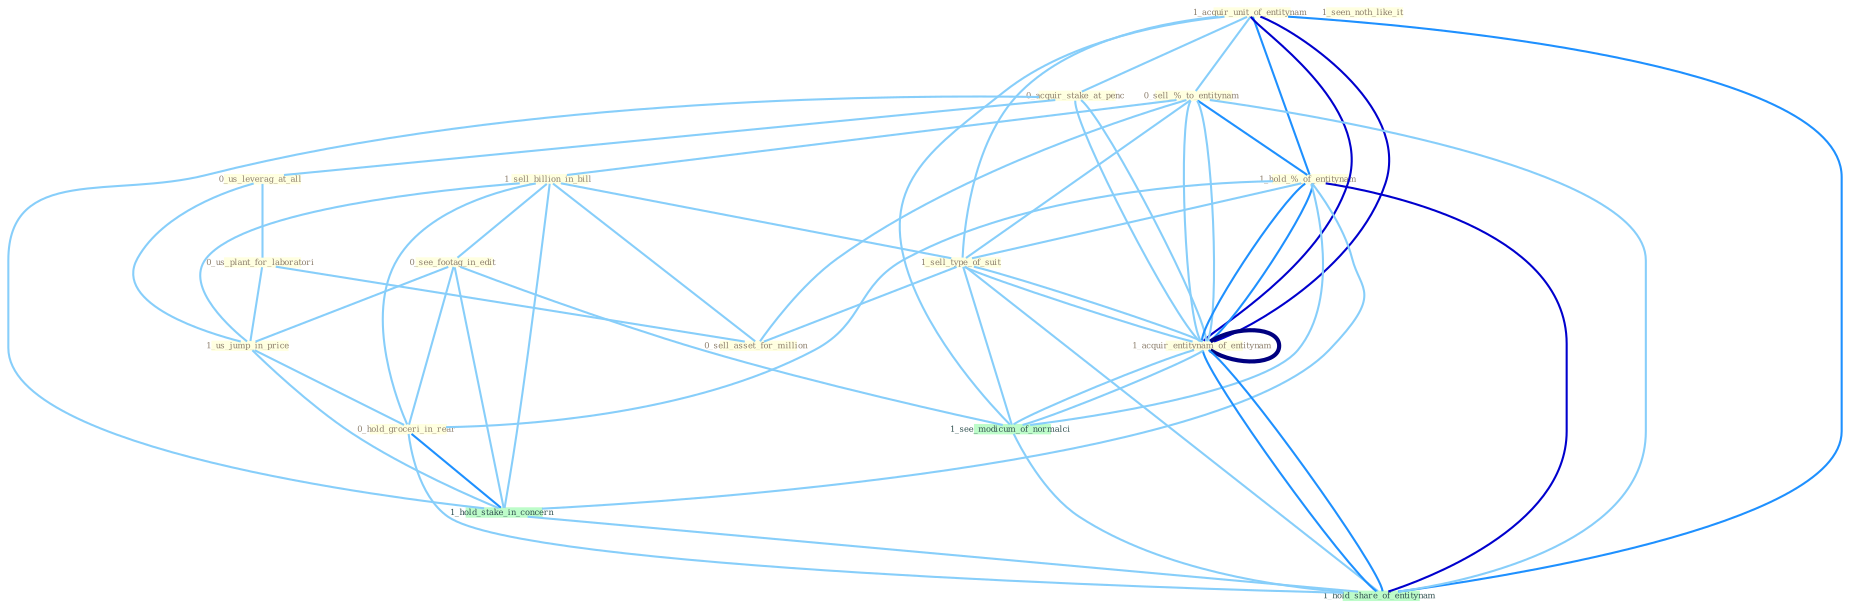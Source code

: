 Graph G{ 
    node
    [shape=polygon,style=filled,width=.5,height=.06,color="#BDFCC9",fixedsize=true,fontsize=4,
    fontcolor="#2f4f4f"];
    {node
    [color="#ffffe0", fontcolor="#8b7d6b"] "1_acquir_unit_of_entitynam " "0_acquir_stake_at_penc " "0_sell_%_to_entitynam " "0_us_leverag_at_all " "0_us_plant_for_laboratori " "1_sell_billion_in_bill " "1_hold_%_of_entitynam " "1_sell_type_of_suit " "0_see_footag_in_edit " "1_acquir_entitynam_of_entitynam " "0_sell_asset_for_million " "1_seen_noth_like_it " "1_us_jump_in_price " "0_hold_groceri_in_rear "}
{node [color="#fff0f5", fontcolor="#b22222"]}
edge [color="#B0E2FF"];

	"1_acquir_unit_of_entitynam " -- "0_acquir_stake_at_penc " [w="1", color="#87cefa" ];
	"1_acquir_unit_of_entitynam " -- "0_sell_%_to_entitynam " [w="1", color="#87cefa" ];
	"1_acquir_unit_of_entitynam " -- "1_hold_%_of_entitynam " [w="2", color="#1e90ff" , len=0.8];
	"1_acquir_unit_of_entitynam " -- "1_sell_type_of_suit " [w="1", color="#87cefa" ];
	"1_acquir_unit_of_entitynam " -- "1_acquir_entitynam_of_entitynam " [w="3", color="#0000cd" , len=0.6];
	"1_acquir_unit_of_entitynam " -- "1_see_modicum_of_normalci " [w="1", color="#87cefa" ];
	"1_acquir_unit_of_entitynam " -- "1_acquir_entitynam_of_entitynam " [w="3", color="#0000cd" , len=0.6];
	"1_acquir_unit_of_entitynam " -- "1_hold_share_of_entitynam " [w="2", color="#1e90ff" , len=0.8];
	"0_acquir_stake_at_penc " -- "0_us_leverag_at_all " [w="1", color="#87cefa" ];
	"0_acquir_stake_at_penc " -- "1_acquir_entitynam_of_entitynam " [w="1", color="#87cefa" ];
	"0_acquir_stake_at_penc " -- "1_hold_stake_in_concern " [w="1", color="#87cefa" ];
	"0_acquir_stake_at_penc " -- "1_acquir_entitynam_of_entitynam " [w="1", color="#87cefa" ];
	"0_sell_%_to_entitynam " -- "1_sell_billion_in_bill " [w="1", color="#87cefa" ];
	"0_sell_%_to_entitynam " -- "1_hold_%_of_entitynam " [w="2", color="#1e90ff" , len=0.8];
	"0_sell_%_to_entitynam " -- "1_sell_type_of_suit " [w="1", color="#87cefa" ];
	"0_sell_%_to_entitynam " -- "1_acquir_entitynam_of_entitynam " [w="1", color="#87cefa" ];
	"0_sell_%_to_entitynam " -- "0_sell_asset_for_million " [w="1", color="#87cefa" ];
	"0_sell_%_to_entitynam " -- "1_acquir_entitynam_of_entitynam " [w="1", color="#87cefa" ];
	"0_sell_%_to_entitynam " -- "1_hold_share_of_entitynam " [w="1", color="#87cefa" ];
	"0_us_leverag_at_all " -- "0_us_plant_for_laboratori " [w="1", color="#87cefa" ];
	"0_us_leverag_at_all " -- "1_us_jump_in_price " [w="1", color="#87cefa" ];
	"0_us_plant_for_laboratori " -- "0_sell_asset_for_million " [w="1", color="#87cefa" ];
	"0_us_plant_for_laboratori " -- "1_us_jump_in_price " [w="1", color="#87cefa" ];
	"1_sell_billion_in_bill " -- "1_sell_type_of_suit " [w="1", color="#87cefa" ];
	"1_sell_billion_in_bill " -- "0_see_footag_in_edit " [w="1", color="#87cefa" ];
	"1_sell_billion_in_bill " -- "0_sell_asset_for_million " [w="1", color="#87cefa" ];
	"1_sell_billion_in_bill " -- "1_us_jump_in_price " [w="1", color="#87cefa" ];
	"1_sell_billion_in_bill " -- "0_hold_groceri_in_rear " [w="1", color="#87cefa" ];
	"1_sell_billion_in_bill " -- "1_hold_stake_in_concern " [w="1", color="#87cefa" ];
	"1_hold_%_of_entitynam " -- "1_sell_type_of_suit " [w="1", color="#87cefa" ];
	"1_hold_%_of_entitynam " -- "1_acquir_entitynam_of_entitynam " [w="2", color="#1e90ff" , len=0.8];
	"1_hold_%_of_entitynam " -- "0_hold_groceri_in_rear " [w="1", color="#87cefa" ];
	"1_hold_%_of_entitynam " -- "1_hold_stake_in_concern " [w="1", color="#87cefa" ];
	"1_hold_%_of_entitynam " -- "1_see_modicum_of_normalci " [w="1", color="#87cefa" ];
	"1_hold_%_of_entitynam " -- "1_acquir_entitynam_of_entitynam " [w="2", color="#1e90ff" , len=0.8];
	"1_hold_%_of_entitynam " -- "1_hold_share_of_entitynam " [w="3", color="#0000cd" , len=0.6];
	"1_sell_type_of_suit " -- "1_acquir_entitynam_of_entitynam " [w="1", color="#87cefa" ];
	"1_sell_type_of_suit " -- "0_sell_asset_for_million " [w="1", color="#87cefa" ];
	"1_sell_type_of_suit " -- "1_see_modicum_of_normalci " [w="1", color="#87cefa" ];
	"1_sell_type_of_suit " -- "1_acquir_entitynam_of_entitynam " [w="1", color="#87cefa" ];
	"1_sell_type_of_suit " -- "1_hold_share_of_entitynam " [w="1", color="#87cefa" ];
	"0_see_footag_in_edit " -- "1_us_jump_in_price " [w="1", color="#87cefa" ];
	"0_see_footag_in_edit " -- "0_hold_groceri_in_rear " [w="1", color="#87cefa" ];
	"0_see_footag_in_edit " -- "1_hold_stake_in_concern " [w="1", color="#87cefa" ];
	"0_see_footag_in_edit " -- "1_see_modicum_of_normalci " [w="1", color="#87cefa" ];
	"1_acquir_entitynam_of_entitynam " -- "1_see_modicum_of_normalci " [w="1", color="#87cefa" ];
	"1_acquir_entitynam_of_entitynam " -- "1_acquir_entitynam_of_entitynam " [w="4", style=bold, color="#000080", len=0.4];
	"1_acquir_entitynam_of_entitynam " -- "1_hold_share_of_entitynam " [w="2", color="#1e90ff" , len=0.8];
	"1_us_jump_in_price " -- "0_hold_groceri_in_rear " [w="1", color="#87cefa" ];
	"1_us_jump_in_price " -- "1_hold_stake_in_concern " [w="1", color="#87cefa" ];
	"0_hold_groceri_in_rear " -- "1_hold_stake_in_concern " [w="2", color="#1e90ff" , len=0.8];
	"0_hold_groceri_in_rear " -- "1_hold_share_of_entitynam " [w="1", color="#87cefa" ];
	"1_hold_stake_in_concern " -- "1_hold_share_of_entitynam " [w="1", color="#87cefa" ];
	"1_see_modicum_of_normalci " -- "1_acquir_entitynam_of_entitynam " [w="1", color="#87cefa" ];
	"1_see_modicum_of_normalci " -- "1_hold_share_of_entitynam " [w="1", color="#87cefa" ];
	"1_acquir_entitynam_of_entitynam " -- "1_hold_share_of_entitynam " [w="2", color="#1e90ff" , len=0.8];
}
